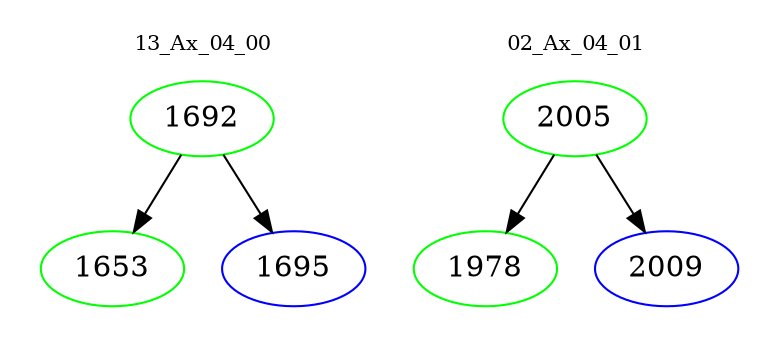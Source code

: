 digraph{
subgraph cluster_0 {
color = white
label = "13_Ax_04_00";
fontsize=10;
T0_1692 [label="1692", color="green"]
T0_1692 -> T0_1653 [color="black"]
T0_1653 [label="1653", color="green"]
T0_1692 -> T0_1695 [color="black"]
T0_1695 [label="1695", color="blue"]
}
subgraph cluster_1 {
color = white
label = "02_Ax_04_01";
fontsize=10;
T1_2005 [label="2005", color="green"]
T1_2005 -> T1_1978 [color="black"]
T1_1978 [label="1978", color="green"]
T1_2005 -> T1_2009 [color="black"]
T1_2009 [label="2009", color="blue"]
}
}
